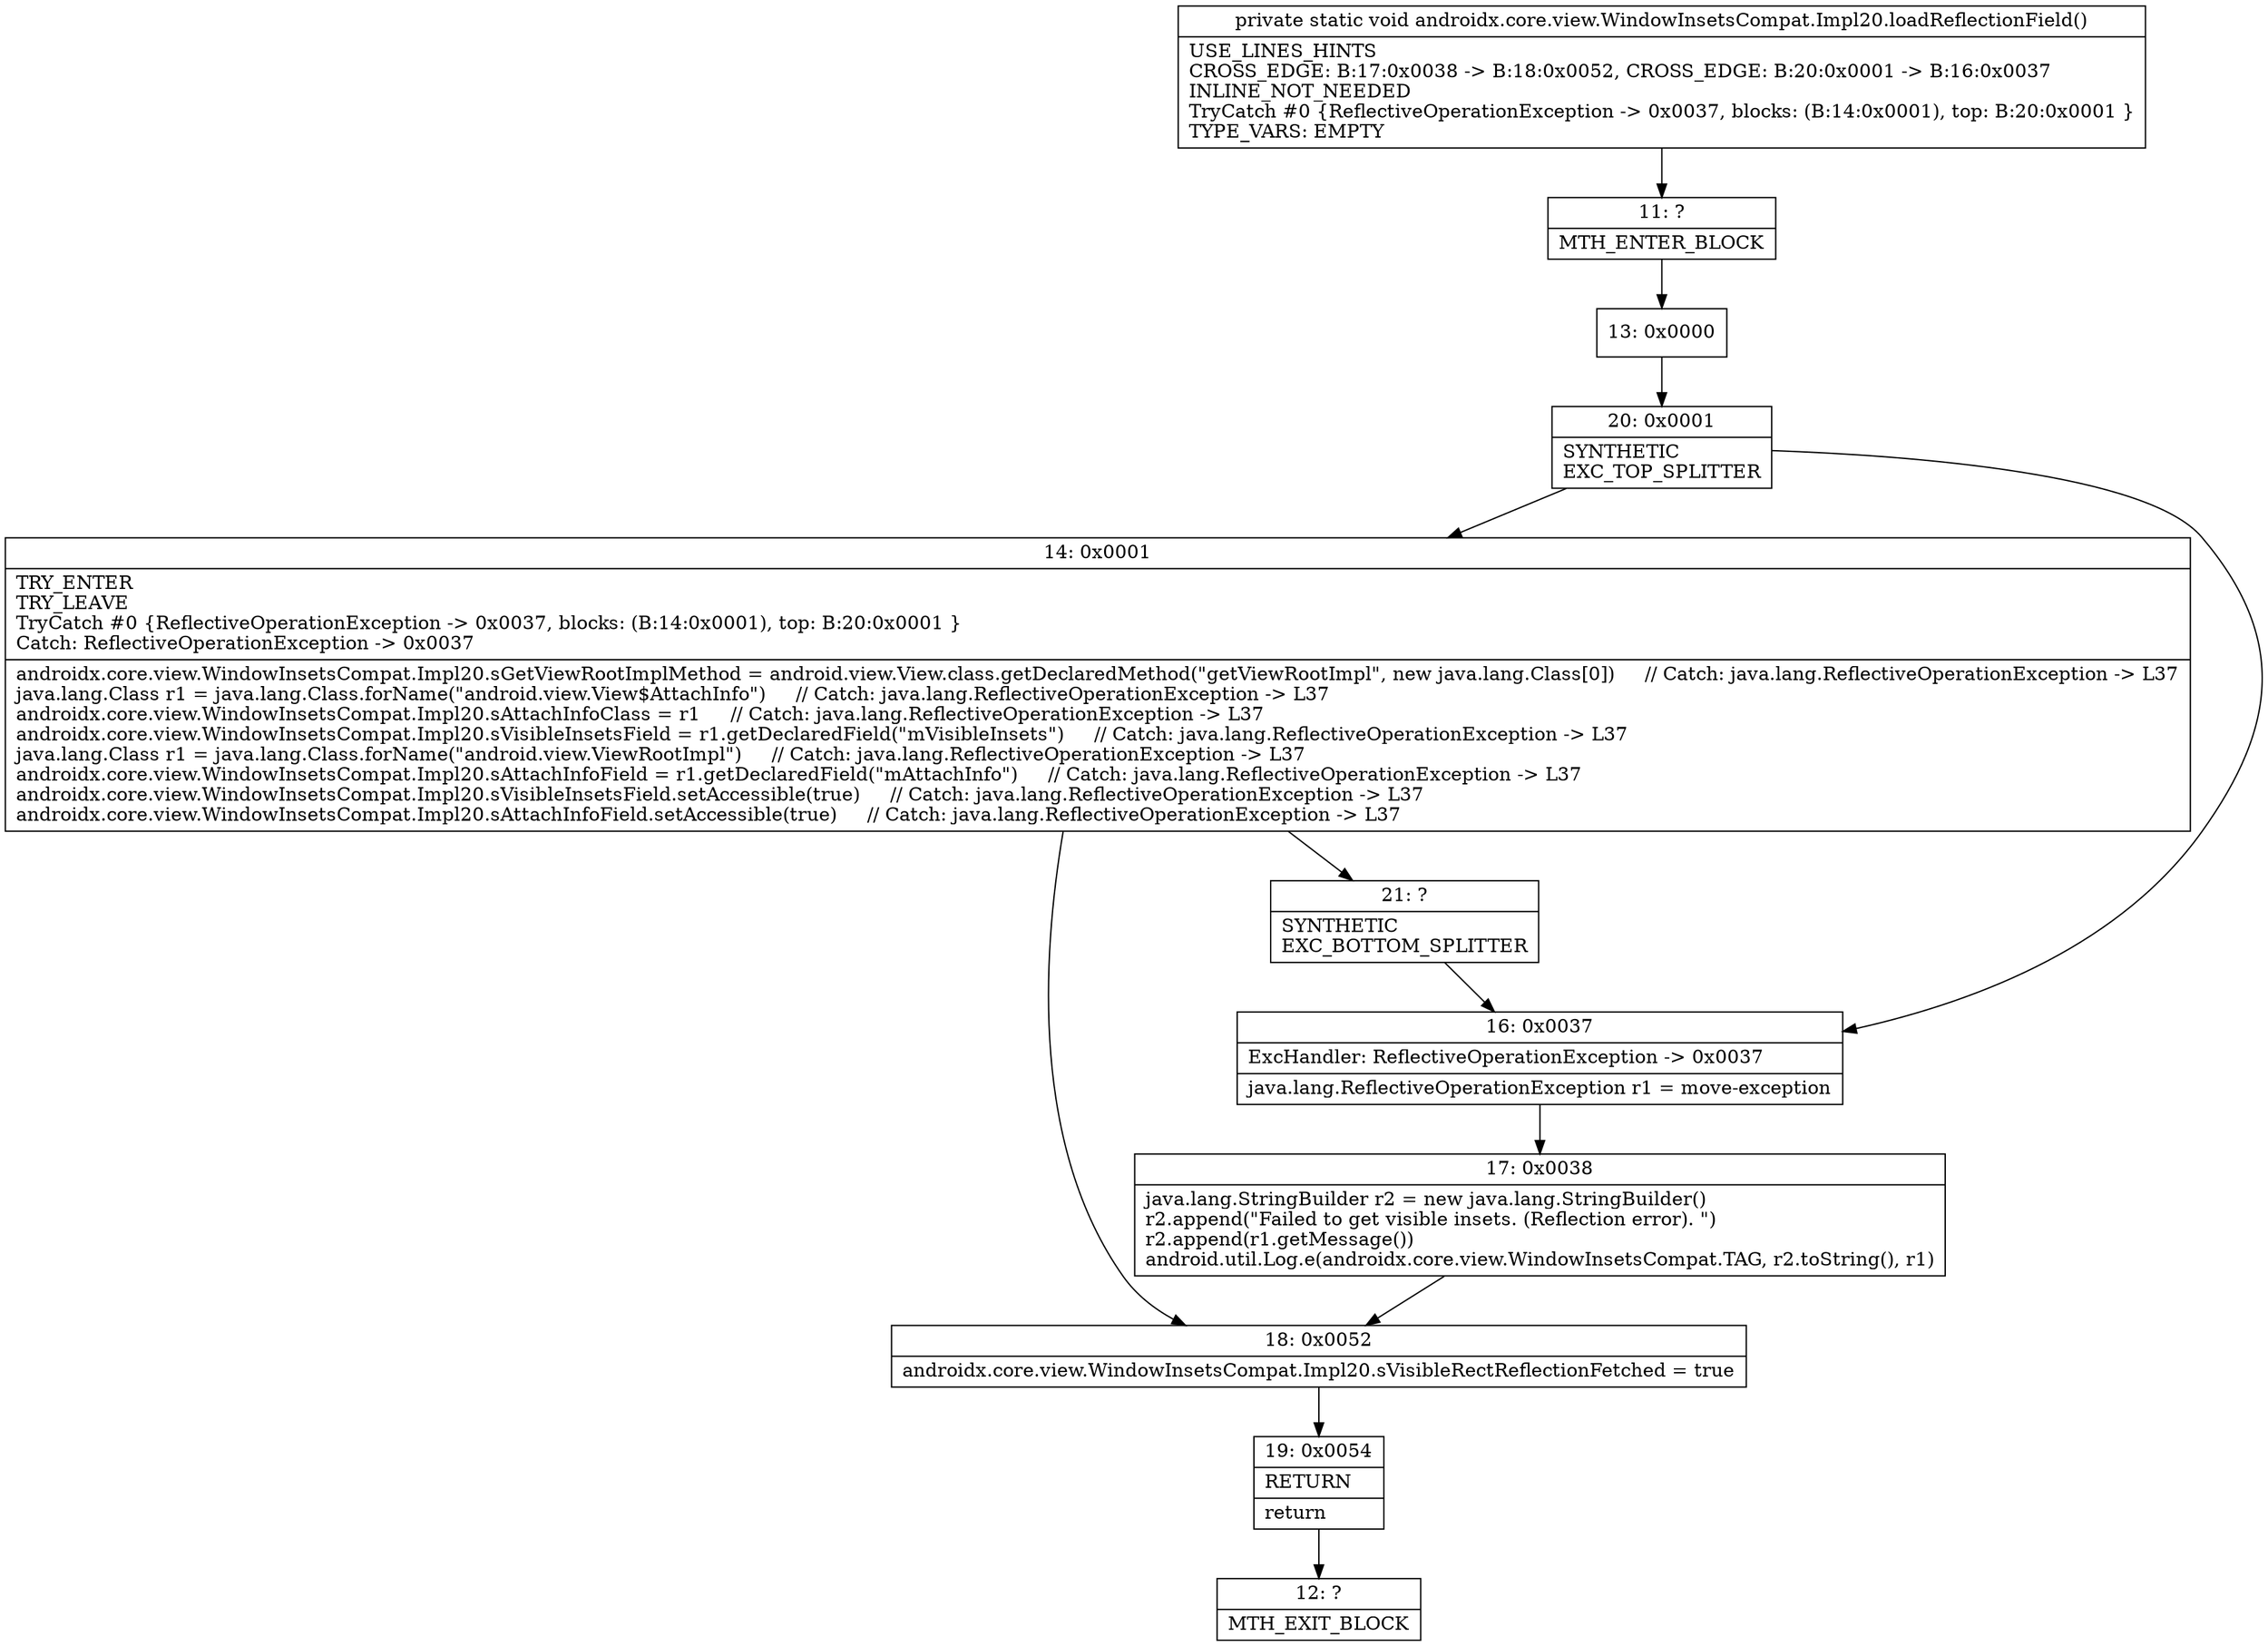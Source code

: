digraph "CFG forandroidx.core.view.WindowInsetsCompat.Impl20.loadReflectionField()V" {
Node_11 [shape=record,label="{11\:\ ?|MTH_ENTER_BLOCK\l}"];
Node_13 [shape=record,label="{13\:\ 0x0000}"];
Node_20 [shape=record,label="{20\:\ 0x0001|SYNTHETIC\lEXC_TOP_SPLITTER\l}"];
Node_14 [shape=record,label="{14\:\ 0x0001|TRY_ENTER\lTRY_LEAVE\lTryCatch #0 \{ReflectiveOperationException \-\> 0x0037, blocks: (B:14:0x0001), top: B:20:0x0001 \}\lCatch: ReflectiveOperationException \-\> 0x0037\l|androidx.core.view.WindowInsetsCompat.Impl20.sGetViewRootImplMethod = android.view.View.class.getDeclaredMethod(\"getViewRootImpl\", new java.lang.Class[0])     \/\/ Catch: java.lang.ReflectiveOperationException \-\> L37\ljava.lang.Class r1 = java.lang.Class.forName(\"android.view.View$AttachInfo\")     \/\/ Catch: java.lang.ReflectiveOperationException \-\> L37\landroidx.core.view.WindowInsetsCompat.Impl20.sAttachInfoClass = r1     \/\/ Catch: java.lang.ReflectiveOperationException \-\> L37\landroidx.core.view.WindowInsetsCompat.Impl20.sVisibleInsetsField = r1.getDeclaredField(\"mVisibleInsets\")     \/\/ Catch: java.lang.ReflectiveOperationException \-\> L37\ljava.lang.Class r1 = java.lang.Class.forName(\"android.view.ViewRootImpl\")     \/\/ Catch: java.lang.ReflectiveOperationException \-\> L37\landroidx.core.view.WindowInsetsCompat.Impl20.sAttachInfoField = r1.getDeclaredField(\"mAttachInfo\")     \/\/ Catch: java.lang.ReflectiveOperationException \-\> L37\landroidx.core.view.WindowInsetsCompat.Impl20.sVisibleInsetsField.setAccessible(true)     \/\/ Catch: java.lang.ReflectiveOperationException \-\> L37\landroidx.core.view.WindowInsetsCompat.Impl20.sAttachInfoField.setAccessible(true)     \/\/ Catch: java.lang.ReflectiveOperationException \-\> L37\l}"];
Node_18 [shape=record,label="{18\:\ 0x0052|androidx.core.view.WindowInsetsCompat.Impl20.sVisibleRectReflectionFetched = true\l}"];
Node_19 [shape=record,label="{19\:\ 0x0054|RETURN\l|return\l}"];
Node_12 [shape=record,label="{12\:\ ?|MTH_EXIT_BLOCK\l}"];
Node_21 [shape=record,label="{21\:\ ?|SYNTHETIC\lEXC_BOTTOM_SPLITTER\l}"];
Node_16 [shape=record,label="{16\:\ 0x0037|ExcHandler: ReflectiveOperationException \-\> 0x0037\l|java.lang.ReflectiveOperationException r1 = move\-exception\l}"];
Node_17 [shape=record,label="{17\:\ 0x0038|java.lang.StringBuilder r2 = new java.lang.StringBuilder()\lr2.append(\"Failed to get visible insets. (Reflection error). \")\lr2.append(r1.getMessage())\landroid.util.Log.e(androidx.core.view.WindowInsetsCompat.TAG, r2.toString(), r1)\l}"];
MethodNode[shape=record,label="{private static void androidx.core.view.WindowInsetsCompat.Impl20.loadReflectionField()  | USE_LINES_HINTS\lCROSS_EDGE: B:17:0x0038 \-\> B:18:0x0052, CROSS_EDGE: B:20:0x0001 \-\> B:16:0x0037\lINLINE_NOT_NEEDED\lTryCatch #0 \{ReflectiveOperationException \-\> 0x0037, blocks: (B:14:0x0001), top: B:20:0x0001 \}\lTYPE_VARS: EMPTY\l}"];
MethodNode -> Node_11;Node_11 -> Node_13;
Node_13 -> Node_20;
Node_20 -> Node_14;
Node_20 -> Node_16;
Node_14 -> Node_18;
Node_14 -> Node_21;
Node_18 -> Node_19;
Node_19 -> Node_12;
Node_21 -> Node_16;
Node_16 -> Node_17;
Node_17 -> Node_18;
}

